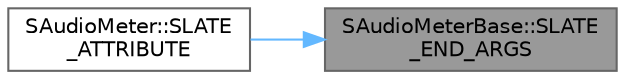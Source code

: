 digraph "SAudioMeterBase::SLATE_END_ARGS"
{
 // INTERACTIVE_SVG=YES
 // LATEX_PDF_SIZE
  bgcolor="transparent";
  edge [fontname=Helvetica,fontsize=10,labelfontname=Helvetica,labelfontsize=10];
  node [fontname=Helvetica,fontsize=10,shape=box,height=0.2,width=0.4];
  rankdir="RL";
  Node1 [id="Node000001",label="SAudioMeterBase::SLATE\l_END_ARGS",height=0.2,width=0.4,color="gray40", fillcolor="grey60", style="filled", fontcolor="black",tooltip="Is the active timer registered to refresh the meter channel info."];
  Node1 -> Node2 [id="edge1_Node000001_Node000002",dir="back",color="steelblue1",style="solid",tooltip=" "];
  Node2 [id="Node000002",label="SAudioMeter::SLATE\l_ATTRIBUTE",height=0.2,width=0.4,color="grey40", fillcolor="white", style="filled",URL="$df/d6e/classSAudioMeter.html#aed7e2baba61ae846ce03c7bd46d7930b",tooltip="A value representing the audio meter value."];
}
